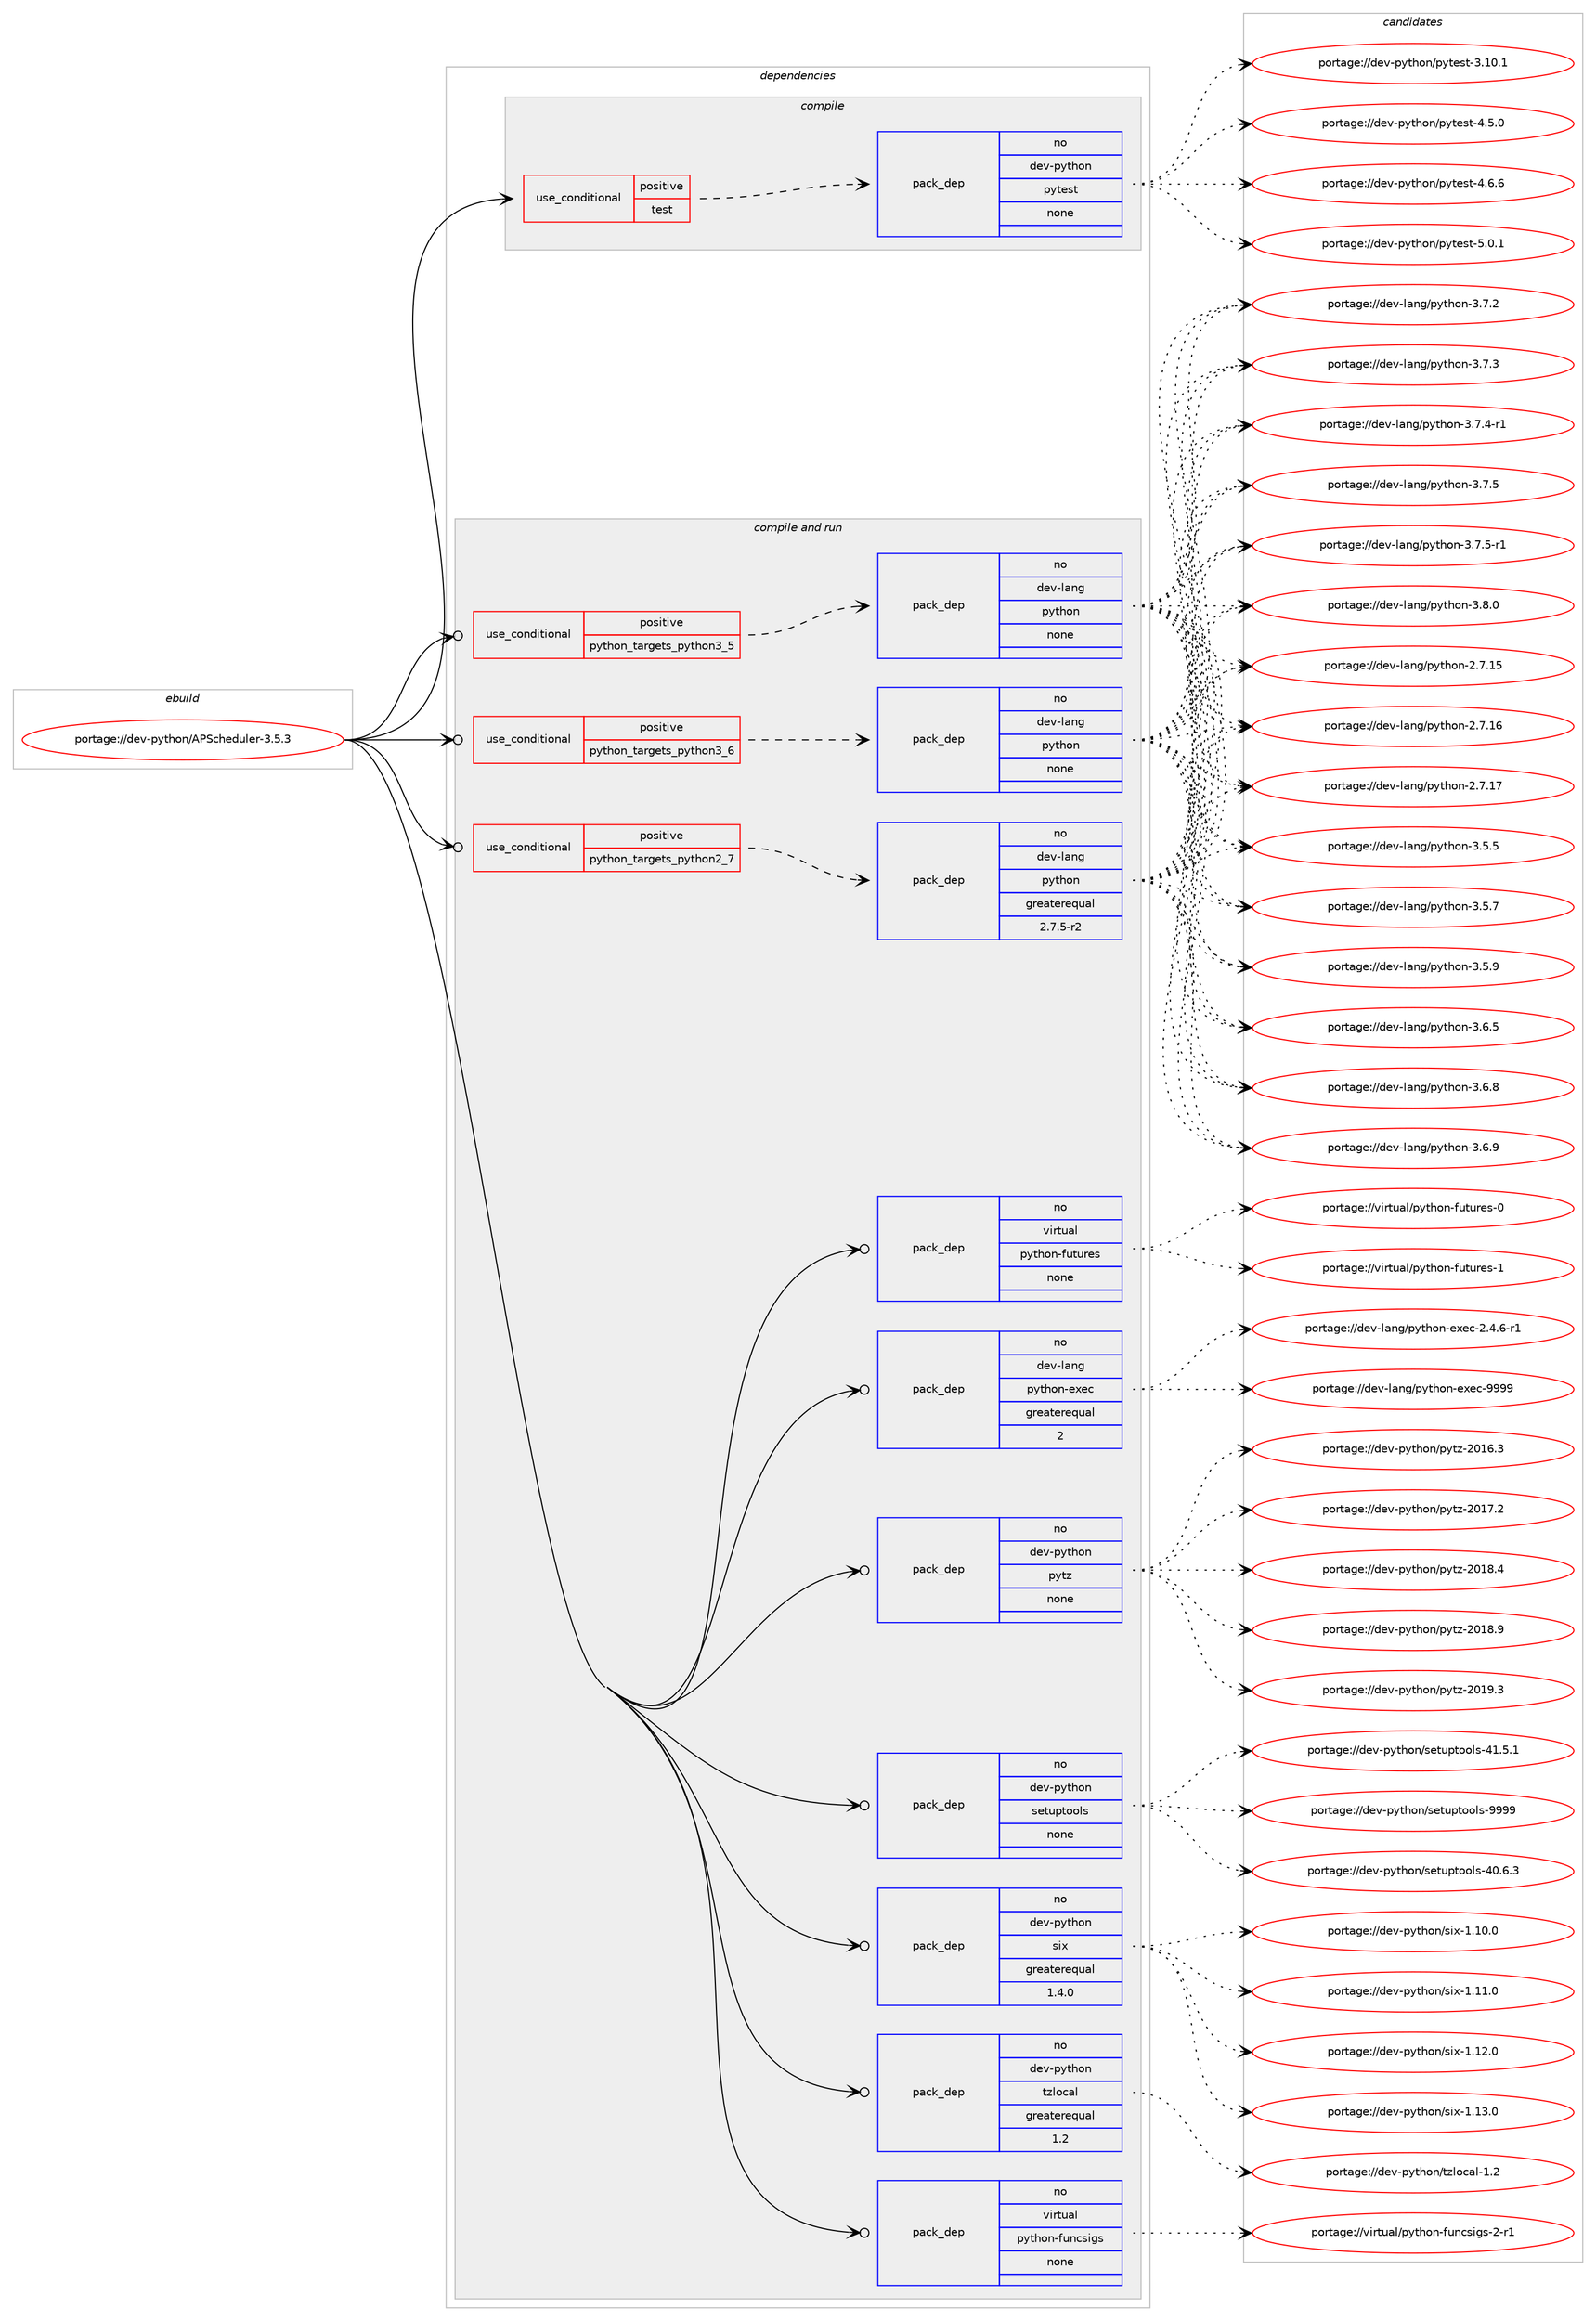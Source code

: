 digraph prolog {

# *************
# Graph options
# *************

newrank=true;
concentrate=true;
compound=true;
graph [rankdir=LR,fontname=Helvetica,fontsize=10,ranksep=1.5];#, ranksep=2.5, nodesep=0.2];
edge  [arrowhead=vee];
node  [fontname=Helvetica,fontsize=10];

# **********
# The ebuild
# **********

subgraph cluster_leftcol {
color=gray;
rank=same;
label=<<i>ebuild</i>>;
id [label="portage://dev-python/APScheduler-3.5.3", color=red, width=4, href="../dev-python/APScheduler-3.5.3.svg"];
}

# ****************
# The dependencies
# ****************

subgraph cluster_midcol {
color=gray;
label=<<i>dependencies</i>>;
subgraph cluster_compile {
fillcolor="#eeeeee";
style=filled;
label=<<i>compile</i>>;
subgraph cond24807 {
dependency127262 [label=<<TABLE BORDER="0" CELLBORDER="1" CELLSPACING="0" CELLPADDING="4"><TR><TD ROWSPAN="3" CELLPADDING="10">use_conditional</TD></TR><TR><TD>positive</TD></TR><TR><TD>test</TD></TR></TABLE>>, shape=none, color=red];
subgraph pack99154 {
dependency127263 [label=<<TABLE BORDER="0" CELLBORDER="1" CELLSPACING="0" CELLPADDING="4" WIDTH="220"><TR><TD ROWSPAN="6" CELLPADDING="30">pack_dep</TD></TR><TR><TD WIDTH="110">no</TD></TR><TR><TD>dev-python</TD></TR><TR><TD>pytest</TD></TR><TR><TD>none</TD></TR><TR><TD></TD></TR></TABLE>>, shape=none, color=blue];
}
dependency127262:e -> dependency127263:w [weight=20,style="dashed",arrowhead="vee"];
}
id:e -> dependency127262:w [weight=20,style="solid",arrowhead="vee"];
}
subgraph cluster_compileandrun {
fillcolor="#eeeeee";
style=filled;
label=<<i>compile and run</i>>;
subgraph cond24808 {
dependency127264 [label=<<TABLE BORDER="0" CELLBORDER="1" CELLSPACING="0" CELLPADDING="4"><TR><TD ROWSPAN="3" CELLPADDING="10">use_conditional</TD></TR><TR><TD>positive</TD></TR><TR><TD>python_targets_python2_7</TD></TR></TABLE>>, shape=none, color=red];
subgraph pack99155 {
dependency127265 [label=<<TABLE BORDER="0" CELLBORDER="1" CELLSPACING="0" CELLPADDING="4" WIDTH="220"><TR><TD ROWSPAN="6" CELLPADDING="30">pack_dep</TD></TR><TR><TD WIDTH="110">no</TD></TR><TR><TD>dev-lang</TD></TR><TR><TD>python</TD></TR><TR><TD>greaterequal</TD></TR><TR><TD>2.7.5-r2</TD></TR></TABLE>>, shape=none, color=blue];
}
dependency127264:e -> dependency127265:w [weight=20,style="dashed",arrowhead="vee"];
}
id:e -> dependency127264:w [weight=20,style="solid",arrowhead="odotvee"];
subgraph cond24809 {
dependency127266 [label=<<TABLE BORDER="0" CELLBORDER="1" CELLSPACING="0" CELLPADDING="4"><TR><TD ROWSPAN="3" CELLPADDING="10">use_conditional</TD></TR><TR><TD>positive</TD></TR><TR><TD>python_targets_python3_5</TD></TR></TABLE>>, shape=none, color=red];
subgraph pack99156 {
dependency127267 [label=<<TABLE BORDER="0" CELLBORDER="1" CELLSPACING="0" CELLPADDING="4" WIDTH="220"><TR><TD ROWSPAN="6" CELLPADDING="30">pack_dep</TD></TR><TR><TD WIDTH="110">no</TD></TR><TR><TD>dev-lang</TD></TR><TR><TD>python</TD></TR><TR><TD>none</TD></TR><TR><TD></TD></TR></TABLE>>, shape=none, color=blue];
}
dependency127266:e -> dependency127267:w [weight=20,style="dashed",arrowhead="vee"];
}
id:e -> dependency127266:w [weight=20,style="solid",arrowhead="odotvee"];
subgraph cond24810 {
dependency127268 [label=<<TABLE BORDER="0" CELLBORDER="1" CELLSPACING="0" CELLPADDING="4"><TR><TD ROWSPAN="3" CELLPADDING="10">use_conditional</TD></TR><TR><TD>positive</TD></TR><TR><TD>python_targets_python3_6</TD></TR></TABLE>>, shape=none, color=red];
subgraph pack99157 {
dependency127269 [label=<<TABLE BORDER="0" CELLBORDER="1" CELLSPACING="0" CELLPADDING="4" WIDTH="220"><TR><TD ROWSPAN="6" CELLPADDING="30">pack_dep</TD></TR><TR><TD WIDTH="110">no</TD></TR><TR><TD>dev-lang</TD></TR><TR><TD>python</TD></TR><TR><TD>none</TD></TR><TR><TD></TD></TR></TABLE>>, shape=none, color=blue];
}
dependency127268:e -> dependency127269:w [weight=20,style="dashed",arrowhead="vee"];
}
id:e -> dependency127268:w [weight=20,style="solid",arrowhead="odotvee"];
subgraph pack99158 {
dependency127270 [label=<<TABLE BORDER="0" CELLBORDER="1" CELLSPACING="0" CELLPADDING="4" WIDTH="220"><TR><TD ROWSPAN="6" CELLPADDING="30">pack_dep</TD></TR><TR><TD WIDTH="110">no</TD></TR><TR><TD>dev-lang</TD></TR><TR><TD>python-exec</TD></TR><TR><TD>greaterequal</TD></TR><TR><TD>2</TD></TR></TABLE>>, shape=none, color=blue];
}
id:e -> dependency127270:w [weight=20,style="solid",arrowhead="odotvee"];
subgraph pack99159 {
dependency127271 [label=<<TABLE BORDER="0" CELLBORDER="1" CELLSPACING="0" CELLPADDING="4" WIDTH="220"><TR><TD ROWSPAN="6" CELLPADDING="30">pack_dep</TD></TR><TR><TD WIDTH="110">no</TD></TR><TR><TD>dev-python</TD></TR><TR><TD>pytz</TD></TR><TR><TD>none</TD></TR><TR><TD></TD></TR></TABLE>>, shape=none, color=blue];
}
id:e -> dependency127271:w [weight=20,style="solid",arrowhead="odotvee"];
subgraph pack99160 {
dependency127272 [label=<<TABLE BORDER="0" CELLBORDER="1" CELLSPACING="0" CELLPADDING="4" WIDTH="220"><TR><TD ROWSPAN="6" CELLPADDING="30">pack_dep</TD></TR><TR><TD WIDTH="110">no</TD></TR><TR><TD>dev-python</TD></TR><TR><TD>setuptools</TD></TR><TR><TD>none</TD></TR><TR><TD></TD></TR></TABLE>>, shape=none, color=blue];
}
id:e -> dependency127272:w [weight=20,style="solid",arrowhead="odotvee"];
subgraph pack99161 {
dependency127273 [label=<<TABLE BORDER="0" CELLBORDER="1" CELLSPACING="0" CELLPADDING="4" WIDTH="220"><TR><TD ROWSPAN="6" CELLPADDING="30">pack_dep</TD></TR><TR><TD WIDTH="110">no</TD></TR><TR><TD>dev-python</TD></TR><TR><TD>six</TD></TR><TR><TD>greaterequal</TD></TR><TR><TD>1.4.0</TD></TR></TABLE>>, shape=none, color=blue];
}
id:e -> dependency127273:w [weight=20,style="solid",arrowhead="odotvee"];
subgraph pack99162 {
dependency127274 [label=<<TABLE BORDER="0" CELLBORDER="1" CELLSPACING="0" CELLPADDING="4" WIDTH="220"><TR><TD ROWSPAN="6" CELLPADDING="30">pack_dep</TD></TR><TR><TD WIDTH="110">no</TD></TR><TR><TD>dev-python</TD></TR><TR><TD>tzlocal</TD></TR><TR><TD>greaterequal</TD></TR><TR><TD>1.2</TD></TR></TABLE>>, shape=none, color=blue];
}
id:e -> dependency127274:w [weight=20,style="solid",arrowhead="odotvee"];
subgraph pack99163 {
dependency127275 [label=<<TABLE BORDER="0" CELLBORDER="1" CELLSPACING="0" CELLPADDING="4" WIDTH="220"><TR><TD ROWSPAN="6" CELLPADDING="30">pack_dep</TD></TR><TR><TD WIDTH="110">no</TD></TR><TR><TD>virtual</TD></TR><TR><TD>python-funcsigs</TD></TR><TR><TD>none</TD></TR><TR><TD></TD></TR></TABLE>>, shape=none, color=blue];
}
id:e -> dependency127275:w [weight=20,style="solid",arrowhead="odotvee"];
subgraph pack99164 {
dependency127276 [label=<<TABLE BORDER="0" CELLBORDER="1" CELLSPACING="0" CELLPADDING="4" WIDTH="220"><TR><TD ROWSPAN="6" CELLPADDING="30">pack_dep</TD></TR><TR><TD WIDTH="110">no</TD></TR><TR><TD>virtual</TD></TR><TR><TD>python-futures</TD></TR><TR><TD>none</TD></TR><TR><TD></TD></TR></TABLE>>, shape=none, color=blue];
}
id:e -> dependency127276:w [weight=20,style="solid",arrowhead="odotvee"];
}
subgraph cluster_run {
fillcolor="#eeeeee";
style=filled;
label=<<i>run</i>>;
}
}

# **************
# The candidates
# **************

subgraph cluster_choices {
rank=same;
color=gray;
label=<<i>candidates</i>>;

subgraph choice99154 {
color=black;
nodesep=1;
choiceportage100101118451121211161041111104711212111610111511645514649484649 [label="portage://dev-python/pytest-3.10.1", color=red, width=4,href="../dev-python/pytest-3.10.1.svg"];
choiceportage1001011184511212111610411111047112121116101115116455246534648 [label="portage://dev-python/pytest-4.5.0", color=red, width=4,href="../dev-python/pytest-4.5.0.svg"];
choiceportage1001011184511212111610411111047112121116101115116455246544654 [label="portage://dev-python/pytest-4.6.6", color=red, width=4,href="../dev-python/pytest-4.6.6.svg"];
choiceportage1001011184511212111610411111047112121116101115116455346484649 [label="portage://dev-python/pytest-5.0.1", color=red, width=4,href="../dev-python/pytest-5.0.1.svg"];
dependency127263:e -> choiceportage100101118451121211161041111104711212111610111511645514649484649:w [style=dotted,weight="100"];
dependency127263:e -> choiceportage1001011184511212111610411111047112121116101115116455246534648:w [style=dotted,weight="100"];
dependency127263:e -> choiceportage1001011184511212111610411111047112121116101115116455246544654:w [style=dotted,weight="100"];
dependency127263:e -> choiceportage1001011184511212111610411111047112121116101115116455346484649:w [style=dotted,weight="100"];
}
subgraph choice99155 {
color=black;
nodesep=1;
choiceportage10010111845108971101034711212111610411111045504655464953 [label="portage://dev-lang/python-2.7.15", color=red, width=4,href="../dev-lang/python-2.7.15.svg"];
choiceportage10010111845108971101034711212111610411111045504655464954 [label="portage://dev-lang/python-2.7.16", color=red, width=4,href="../dev-lang/python-2.7.16.svg"];
choiceportage10010111845108971101034711212111610411111045504655464955 [label="portage://dev-lang/python-2.7.17", color=red, width=4,href="../dev-lang/python-2.7.17.svg"];
choiceportage100101118451089711010347112121116104111110455146534653 [label="portage://dev-lang/python-3.5.5", color=red, width=4,href="../dev-lang/python-3.5.5.svg"];
choiceportage100101118451089711010347112121116104111110455146534655 [label="portage://dev-lang/python-3.5.7", color=red, width=4,href="../dev-lang/python-3.5.7.svg"];
choiceportage100101118451089711010347112121116104111110455146534657 [label="portage://dev-lang/python-3.5.9", color=red, width=4,href="../dev-lang/python-3.5.9.svg"];
choiceportage100101118451089711010347112121116104111110455146544653 [label="portage://dev-lang/python-3.6.5", color=red, width=4,href="../dev-lang/python-3.6.5.svg"];
choiceportage100101118451089711010347112121116104111110455146544656 [label="portage://dev-lang/python-3.6.8", color=red, width=4,href="../dev-lang/python-3.6.8.svg"];
choiceportage100101118451089711010347112121116104111110455146544657 [label="portage://dev-lang/python-3.6.9", color=red, width=4,href="../dev-lang/python-3.6.9.svg"];
choiceportage100101118451089711010347112121116104111110455146554650 [label="portage://dev-lang/python-3.7.2", color=red, width=4,href="../dev-lang/python-3.7.2.svg"];
choiceportage100101118451089711010347112121116104111110455146554651 [label="portage://dev-lang/python-3.7.3", color=red, width=4,href="../dev-lang/python-3.7.3.svg"];
choiceportage1001011184510897110103471121211161041111104551465546524511449 [label="portage://dev-lang/python-3.7.4-r1", color=red, width=4,href="../dev-lang/python-3.7.4-r1.svg"];
choiceportage100101118451089711010347112121116104111110455146554653 [label="portage://dev-lang/python-3.7.5", color=red, width=4,href="../dev-lang/python-3.7.5.svg"];
choiceportage1001011184510897110103471121211161041111104551465546534511449 [label="portage://dev-lang/python-3.7.5-r1", color=red, width=4,href="../dev-lang/python-3.7.5-r1.svg"];
choiceportage100101118451089711010347112121116104111110455146564648 [label="portage://dev-lang/python-3.8.0", color=red, width=4,href="../dev-lang/python-3.8.0.svg"];
dependency127265:e -> choiceportage10010111845108971101034711212111610411111045504655464953:w [style=dotted,weight="100"];
dependency127265:e -> choiceportage10010111845108971101034711212111610411111045504655464954:w [style=dotted,weight="100"];
dependency127265:e -> choiceportage10010111845108971101034711212111610411111045504655464955:w [style=dotted,weight="100"];
dependency127265:e -> choiceportage100101118451089711010347112121116104111110455146534653:w [style=dotted,weight="100"];
dependency127265:e -> choiceportage100101118451089711010347112121116104111110455146534655:w [style=dotted,weight="100"];
dependency127265:e -> choiceportage100101118451089711010347112121116104111110455146534657:w [style=dotted,weight="100"];
dependency127265:e -> choiceportage100101118451089711010347112121116104111110455146544653:w [style=dotted,weight="100"];
dependency127265:e -> choiceportage100101118451089711010347112121116104111110455146544656:w [style=dotted,weight="100"];
dependency127265:e -> choiceportage100101118451089711010347112121116104111110455146544657:w [style=dotted,weight="100"];
dependency127265:e -> choiceportage100101118451089711010347112121116104111110455146554650:w [style=dotted,weight="100"];
dependency127265:e -> choiceportage100101118451089711010347112121116104111110455146554651:w [style=dotted,weight="100"];
dependency127265:e -> choiceportage1001011184510897110103471121211161041111104551465546524511449:w [style=dotted,weight="100"];
dependency127265:e -> choiceportage100101118451089711010347112121116104111110455146554653:w [style=dotted,weight="100"];
dependency127265:e -> choiceportage1001011184510897110103471121211161041111104551465546534511449:w [style=dotted,weight="100"];
dependency127265:e -> choiceportage100101118451089711010347112121116104111110455146564648:w [style=dotted,weight="100"];
}
subgraph choice99156 {
color=black;
nodesep=1;
choiceportage10010111845108971101034711212111610411111045504655464953 [label="portage://dev-lang/python-2.7.15", color=red, width=4,href="../dev-lang/python-2.7.15.svg"];
choiceportage10010111845108971101034711212111610411111045504655464954 [label="portage://dev-lang/python-2.7.16", color=red, width=4,href="../dev-lang/python-2.7.16.svg"];
choiceportage10010111845108971101034711212111610411111045504655464955 [label="portage://dev-lang/python-2.7.17", color=red, width=4,href="../dev-lang/python-2.7.17.svg"];
choiceportage100101118451089711010347112121116104111110455146534653 [label="portage://dev-lang/python-3.5.5", color=red, width=4,href="../dev-lang/python-3.5.5.svg"];
choiceportage100101118451089711010347112121116104111110455146534655 [label="portage://dev-lang/python-3.5.7", color=red, width=4,href="../dev-lang/python-3.5.7.svg"];
choiceportage100101118451089711010347112121116104111110455146534657 [label="portage://dev-lang/python-3.5.9", color=red, width=4,href="../dev-lang/python-3.5.9.svg"];
choiceportage100101118451089711010347112121116104111110455146544653 [label="portage://dev-lang/python-3.6.5", color=red, width=4,href="../dev-lang/python-3.6.5.svg"];
choiceportage100101118451089711010347112121116104111110455146544656 [label="portage://dev-lang/python-3.6.8", color=red, width=4,href="../dev-lang/python-3.6.8.svg"];
choiceportage100101118451089711010347112121116104111110455146544657 [label="portage://dev-lang/python-3.6.9", color=red, width=4,href="../dev-lang/python-3.6.9.svg"];
choiceportage100101118451089711010347112121116104111110455146554650 [label="portage://dev-lang/python-3.7.2", color=red, width=4,href="../dev-lang/python-3.7.2.svg"];
choiceportage100101118451089711010347112121116104111110455146554651 [label="portage://dev-lang/python-3.7.3", color=red, width=4,href="../dev-lang/python-3.7.3.svg"];
choiceportage1001011184510897110103471121211161041111104551465546524511449 [label="portage://dev-lang/python-3.7.4-r1", color=red, width=4,href="../dev-lang/python-3.7.4-r1.svg"];
choiceportage100101118451089711010347112121116104111110455146554653 [label="portage://dev-lang/python-3.7.5", color=red, width=4,href="../dev-lang/python-3.7.5.svg"];
choiceportage1001011184510897110103471121211161041111104551465546534511449 [label="portage://dev-lang/python-3.7.5-r1", color=red, width=4,href="../dev-lang/python-3.7.5-r1.svg"];
choiceportage100101118451089711010347112121116104111110455146564648 [label="portage://dev-lang/python-3.8.0", color=red, width=4,href="../dev-lang/python-3.8.0.svg"];
dependency127267:e -> choiceportage10010111845108971101034711212111610411111045504655464953:w [style=dotted,weight="100"];
dependency127267:e -> choiceportage10010111845108971101034711212111610411111045504655464954:w [style=dotted,weight="100"];
dependency127267:e -> choiceportage10010111845108971101034711212111610411111045504655464955:w [style=dotted,weight="100"];
dependency127267:e -> choiceportage100101118451089711010347112121116104111110455146534653:w [style=dotted,weight="100"];
dependency127267:e -> choiceportage100101118451089711010347112121116104111110455146534655:w [style=dotted,weight="100"];
dependency127267:e -> choiceportage100101118451089711010347112121116104111110455146534657:w [style=dotted,weight="100"];
dependency127267:e -> choiceportage100101118451089711010347112121116104111110455146544653:w [style=dotted,weight="100"];
dependency127267:e -> choiceportage100101118451089711010347112121116104111110455146544656:w [style=dotted,weight="100"];
dependency127267:e -> choiceportage100101118451089711010347112121116104111110455146544657:w [style=dotted,weight="100"];
dependency127267:e -> choiceportage100101118451089711010347112121116104111110455146554650:w [style=dotted,weight="100"];
dependency127267:e -> choiceportage100101118451089711010347112121116104111110455146554651:w [style=dotted,weight="100"];
dependency127267:e -> choiceportage1001011184510897110103471121211161041111104551465546524511449:w [style=dotted,weight="100"];
dependency127267:e -> choiceportage100101118451089711010347112121116104111110455146554653:w [style=dotted,weight="100"];
dependency127267:e -> choiceportage1001011184510897110103471121211161041111104551465546534511449:w [style=dotted,weight="100"];
dependency127267:e -> choiceportage100101118451089711010347112121116104111110455146564648:w [style=dotted,weight="100"];
}
subgraph choice99157 {
color=black;
nodesep=1;
choiceportage10010111845108971101034711212111610411111045504655464953 [label="portage://dev-lang/python-2.7.15", color=red, width=4,href="../dev-lang/python-2.7.15.svg"];
choiceportage10010111845108971101034711212111610411111045504655464954 [label="portage://dev-lang/python-2.7.16", color=red, width=4,href="../dev-lang/python-2.7.16.svg"];
choiceportage10010111845108971101034711212111610411111045504655464955 [label="portage://dev-lang/python-2.7.17", color=red, width=4,href="../dev-lang/python-2.7.17.svg"];
choiceportage100101118451089711010347112121116104111110455146534653 [label="portage://dev-lang/python-3.5.5", color=red, width=4,href="../dev-lang/python-3.5.5.svg"];
choiceportage100101118451089711010347112121116104111110455146534655 [label="portage://dev-lang/python-3.5.7", color=red, width=4,href="../dev-lang/python-3.5.7.svg"];
choiceportage100101118451089711010347112121116104111110455146534657 [label="portage://dev-lang/python-3.5.9", color=red, width=4,href="../dev-lang/python-3.5.9.svg"];
choiceportage100101118451089711010347112121116104111110455146544653 [label="portage://dev-lang/python-3.6.5", color=red, width=4,href="../dev-lang/python-3.6.5.svg"];
choiceportage100101118451089711010347112121116104111110455146544656 [label="portage://dev-lang/python-3.6.8", color=red, width=4,href="../dev-lang/python-3.6.8.svg"];
choiceportage100101118451089711010347112121116104111110455146544657 [label="portage://dev-lang/python-3.6.9", color=red, width=4,href="../dev-lang/python-3.6.9.svg"];
choiceportage100101118451089711010347112121116104111110455146554650 [label="portage://dev-lang/python-3.7.2", color=red, width=4,href="../dev-lang/python-3.7.2.svg"];
choiceportage100101118451089711010347112121116104111110455146554651 [label="portage://dev-lang/python-3.7.3", color=red, width=4,href="../dev-lang/python-3.7.3.svg"];
choiceportage1001011184510897110103471121211161041111104551465546524511449 [label="portage://dev-lang/python-3.7.4-r1", color=red, width=4,href="../dev-lang/python-3.7.4-r1.svg"];
choiceportage100101118451089711010347112121116104111110455146554653 [label="portage://dev-lang/python-3.7.5", color=red, width=4,href="../dev-lang/python-3.7.5.svg"];
choiceportage1001011184510897110103471121211161041111104551465546534511449 [label="portage://dev-lang/python-3.7.5-r1", color=red, width=4,href="../dev-lang/python-3.7.5-r1.svg"];
choiceportage100101118451089711010347112121116104111110455146564648 [label="portage://dev-lang/python-3.8.0", color=red, width=4,href="../dev-lang/python-3.8.0.svg"];
dependency127269:e -> choiceportage10010111845108971101034711212111610411111045504655464953:w [style=dotted,weight="100"];
dependency127269:e -> choiceportage10010111845108971101034711212111610411111045504655464954:w [style=dotted,weight="100"];
dependency127269:e -> choiceportage10010111845108971101034711212111610411111045504655464955:w [style=dotted,weight="100"];
dependency127269:e -> choiceportage100101118451089711010347112121116104111110455146534653:w [style=dotted,weight="100"];
dependency127269:e -> choiceportage100101118451089711010347112121116104111110455146534655:w [style=dotted,weight="100"];
dependency127269:e -> choiceportage100101118451089711010347112121116104111110455146534657:w [style=dotted,weight="100"];
dependency127269:e -> choiceportage100101118451089711010347112121116104111110455146544653:w [style=dotted,weight="100"];
dependency127269:e -> choiceportage100101118451089711010347112121116104111110455146544656:w [style=dotted,weight="100"];
dependency127269:e -> choiceportage100101118451089711010347112121116104111110455146544657:w [style=dotted,weight="100"];
dependency127269:e -> choiceportage100101118451089711010347112121116104111110455146554650:w [style=dotted,weight="100"];
dependency127269:e -> choiceportage100101118451089711010347112121116104111110455146554651:w [style=dotted,weight="100"];
dependency127269:e -> choiceportage1001011184510897110103471121211161041111104551465546524511449:w [style=dotted,weight="100"];
dependency127269:e -> choiceportage100101118451089711010347112121116104111110455146554653:w [style=dotted,weight="100"];
dependency127269:e -> choiceportage1001011184510897110103471121211161041111104551465546534511449:w [style=dotted,weight="100"];
dependency127269:e -> choiceportage100101118451089711010347112121116104111110455146564648:w [style=dotted,weight="100"];
}
subgraph choice99158 {
color=black;
nodesep=1;
choiceportage10010111845108971101034711212111610411111045101120101994550465246544511449 [label="portage://dev-lang/python-exec-2.4.6-r1", color=red, width=4,href="../dev-lang/python-exec-2.4.6-r1.svg"];
choiceportage10010111845108971101034711212111610411111045101120101994557575757 [label="portage://dev-lang/python-exec-9999", color=red, width=4,href="../dev-lang/python-exec-9999.svg"];
dependency127270:e -> choiceportage10010111845108971101034711212111610411111045101120101994550465246544511449:w [style=dotted,weight="100"];
dependency127270:e -> choiceportage10010111845108971101034711212111610411111045101120101994557575757:w [style=dotted,weight="100"];
}
subgraph choice99159 {
color=black;
nodesep=1;
choiceportage100101118451121211161041111104711212111612245504849544651 [label="portage://dev-python/pytz-2016.3", color=red, width=4,href="../dev-python/pytz-2016.3.svg"];
choiceportage100101118451121211161041111104711212111612245504849554650 [label="portage://dev-python/pytz-2017.2", color=red, width=4,href="../dev-python/pytz-2017.2.svg"];
choiceportage100101118451121211161041111104711212111612245504849564652 [label="portage://dev-python/pytz-2018.4", color=red, width=4,href="../dev-python/pytz-2018.4.svg"];
choiceportage100101118451121211161041111104711212111612245504849564657 [label="portage://dev-python/pytz-2018.9", color=red, width=4,href="../dev-python/pytz-2018.9.svg"];
choiceportage100101118451121211161041111104711212111612245504849574651 [label="portage://dev-python/pytz-2019.3", color=red, width=4,href="../dev-python/pytz-2019.3.svg"];
dependency127271:e -> choiceportage100101118451121211161041111104711212111612245504849544651:w [style=dotted,weight="100"];
dependency127271:e -> choiceportage100101118451121211161041111104711212111612245504849554650:w [style=dotted,weight="100"];
dependency127271:e -> choiceportage100101118451121211161041111104711212111612245504849564652:w [style=dotted,weight="100"];
dependency127271:e -> choiceportage100101118451121211161041111104711212111612245504849564657:w [style=dotted,weight="100"];
dependency127271:e -> choiceportage100101118451121211161041111104711212111612245504849574651:w [style=dotted,weight="100"];
}
subgraph choice99160 {
color=black;
nodesep=1;
choiceportage100101118451121211161041111104711510111611711211611111110811545524846544651 [label="portage://dev-python/setuptools-40.6.3", color=red, width=4,href="../dev-python/setuptools-40.6.3.svg"];
choiceportage100101118451121211161041111104711510111611711211611111110811545524946534649 [label="portage://dev-python/setuptools-41.5.1", color=red, width=4,href="../dev-python/setuptools-41.5.1.svg"];
choiceportage10010111845112121116104111110471151011161171121161111111081154557575757 [label="portage://dev-python/setuptools-9999", color=red, width=4,href="../dev-python/setuptools-9999.svg"];
dependency127272:e -> choiceportage100101118451121211161041111104711510111611711211611111110811545524846544651:w [style=dotted,weight="100"];
dependency127272:e -> choiceportage100101118451121211161041111104711510111611711211611111110811545524946534649:w [style=dotted,weight="100"];
dependency127272:e -> choiceportage10010111845112121116104111110471151011161171121161111111081154557575757:w [style=dotted,weight="100"];
}
subgraph choice99161 {
color=black;
nodesep=1;
choiceportage100101118451121211161041111104711510512045494649484648 [label="portage://dev-python/six-1.10.0", color=red, width=4,href="../dev-python/six-1.10.0.svg"];
choiceportage100101118451121211161041111104711510512045494649494648 [label="portage://dev-python/six-1.11.0", color=red, width=4,href="../dev-python/six-1.11.0.svg"];
choiceportage100101118451121211161041111104711510512045494649504648 [label="portage://dev-python/six-1.12.0", color=red, width=4,href="../dev-python/six-1.12.0.svg"];
choiceportage100101118451121211161041111104711510512045494649514648 [label="portage://dev-python/six-1.13.0", color=red, width=4,href="../dev-python/six-1.13.0.svg"];
dependency127273:e -> choiceportage100101118451121211161041111104711510512045494649484648:w [style=dotted,weight="100"];
dependency127273:e -> choiceportage100101118451121211161041111104711510512045494649494648:w [style=dotted,weight="100"];
dependency127273:e -> choiceportage100101118451121211161041111104711510512045494649504648:w [style=dotted,weight="100"];
dependency127273:e -> choiceportage100101118451121211161041111104711510512045494649514648:w [style=dotted,weight="100"];
}
subgraph choice99162 {
color=black;
nodesep=1;
choiceportage1001011184511212111610411111047116122108111999710845494650 [label="portage://dev-python/tzlocal-1.2", color=red, width=4,href="../dev-python/tzlocal-1.2.svg"];
dependency127274:e -> choiceportage1001011184511212111610411111047116122108111999710845494650:w [style=dotted,weight="100"];
}
subgraph choice99163 {
color=black;
nodesep=1;
choiceportage1181051141161179710847112121116104111110451021171109911510510311545504511449 [label="portage://virtual/python-funcsigs-2-r1", color=red, width=4,href="../virtual/python-funcsigs-2-r1.svg"];
dependency127275:e -> choiceportage1181051141161179710847112121116104111110451021171109911510510311545504511449:w [style=dotted,weight="100"];
}
subgraph choice99164 {
color=black;
nodesep=1;
choiceportage1181051141161179710847112121116104111110451021171161171141011154548 [label="portage://virtual/python-futures-0", color=red, width=4,href="../virtual/python-futures-0.svg"];
choiceportage1181051141161179710847112121116104111110451021171161171141011154549 [label="portage://virtual/python-futures-1", color=red, width=4,href="../virtual/python-futures-1.svg"];
dependency127276:e -> choiceportage1181051141161179710847112121116104111110451021171161171141011154548:w [style=dotted,weight="100"];
dependency127276:e -> choiceportage1181051141161179710847112121116104111110451021171161171141011154549:w [style=dotted,weight="100"];
}
}

}
